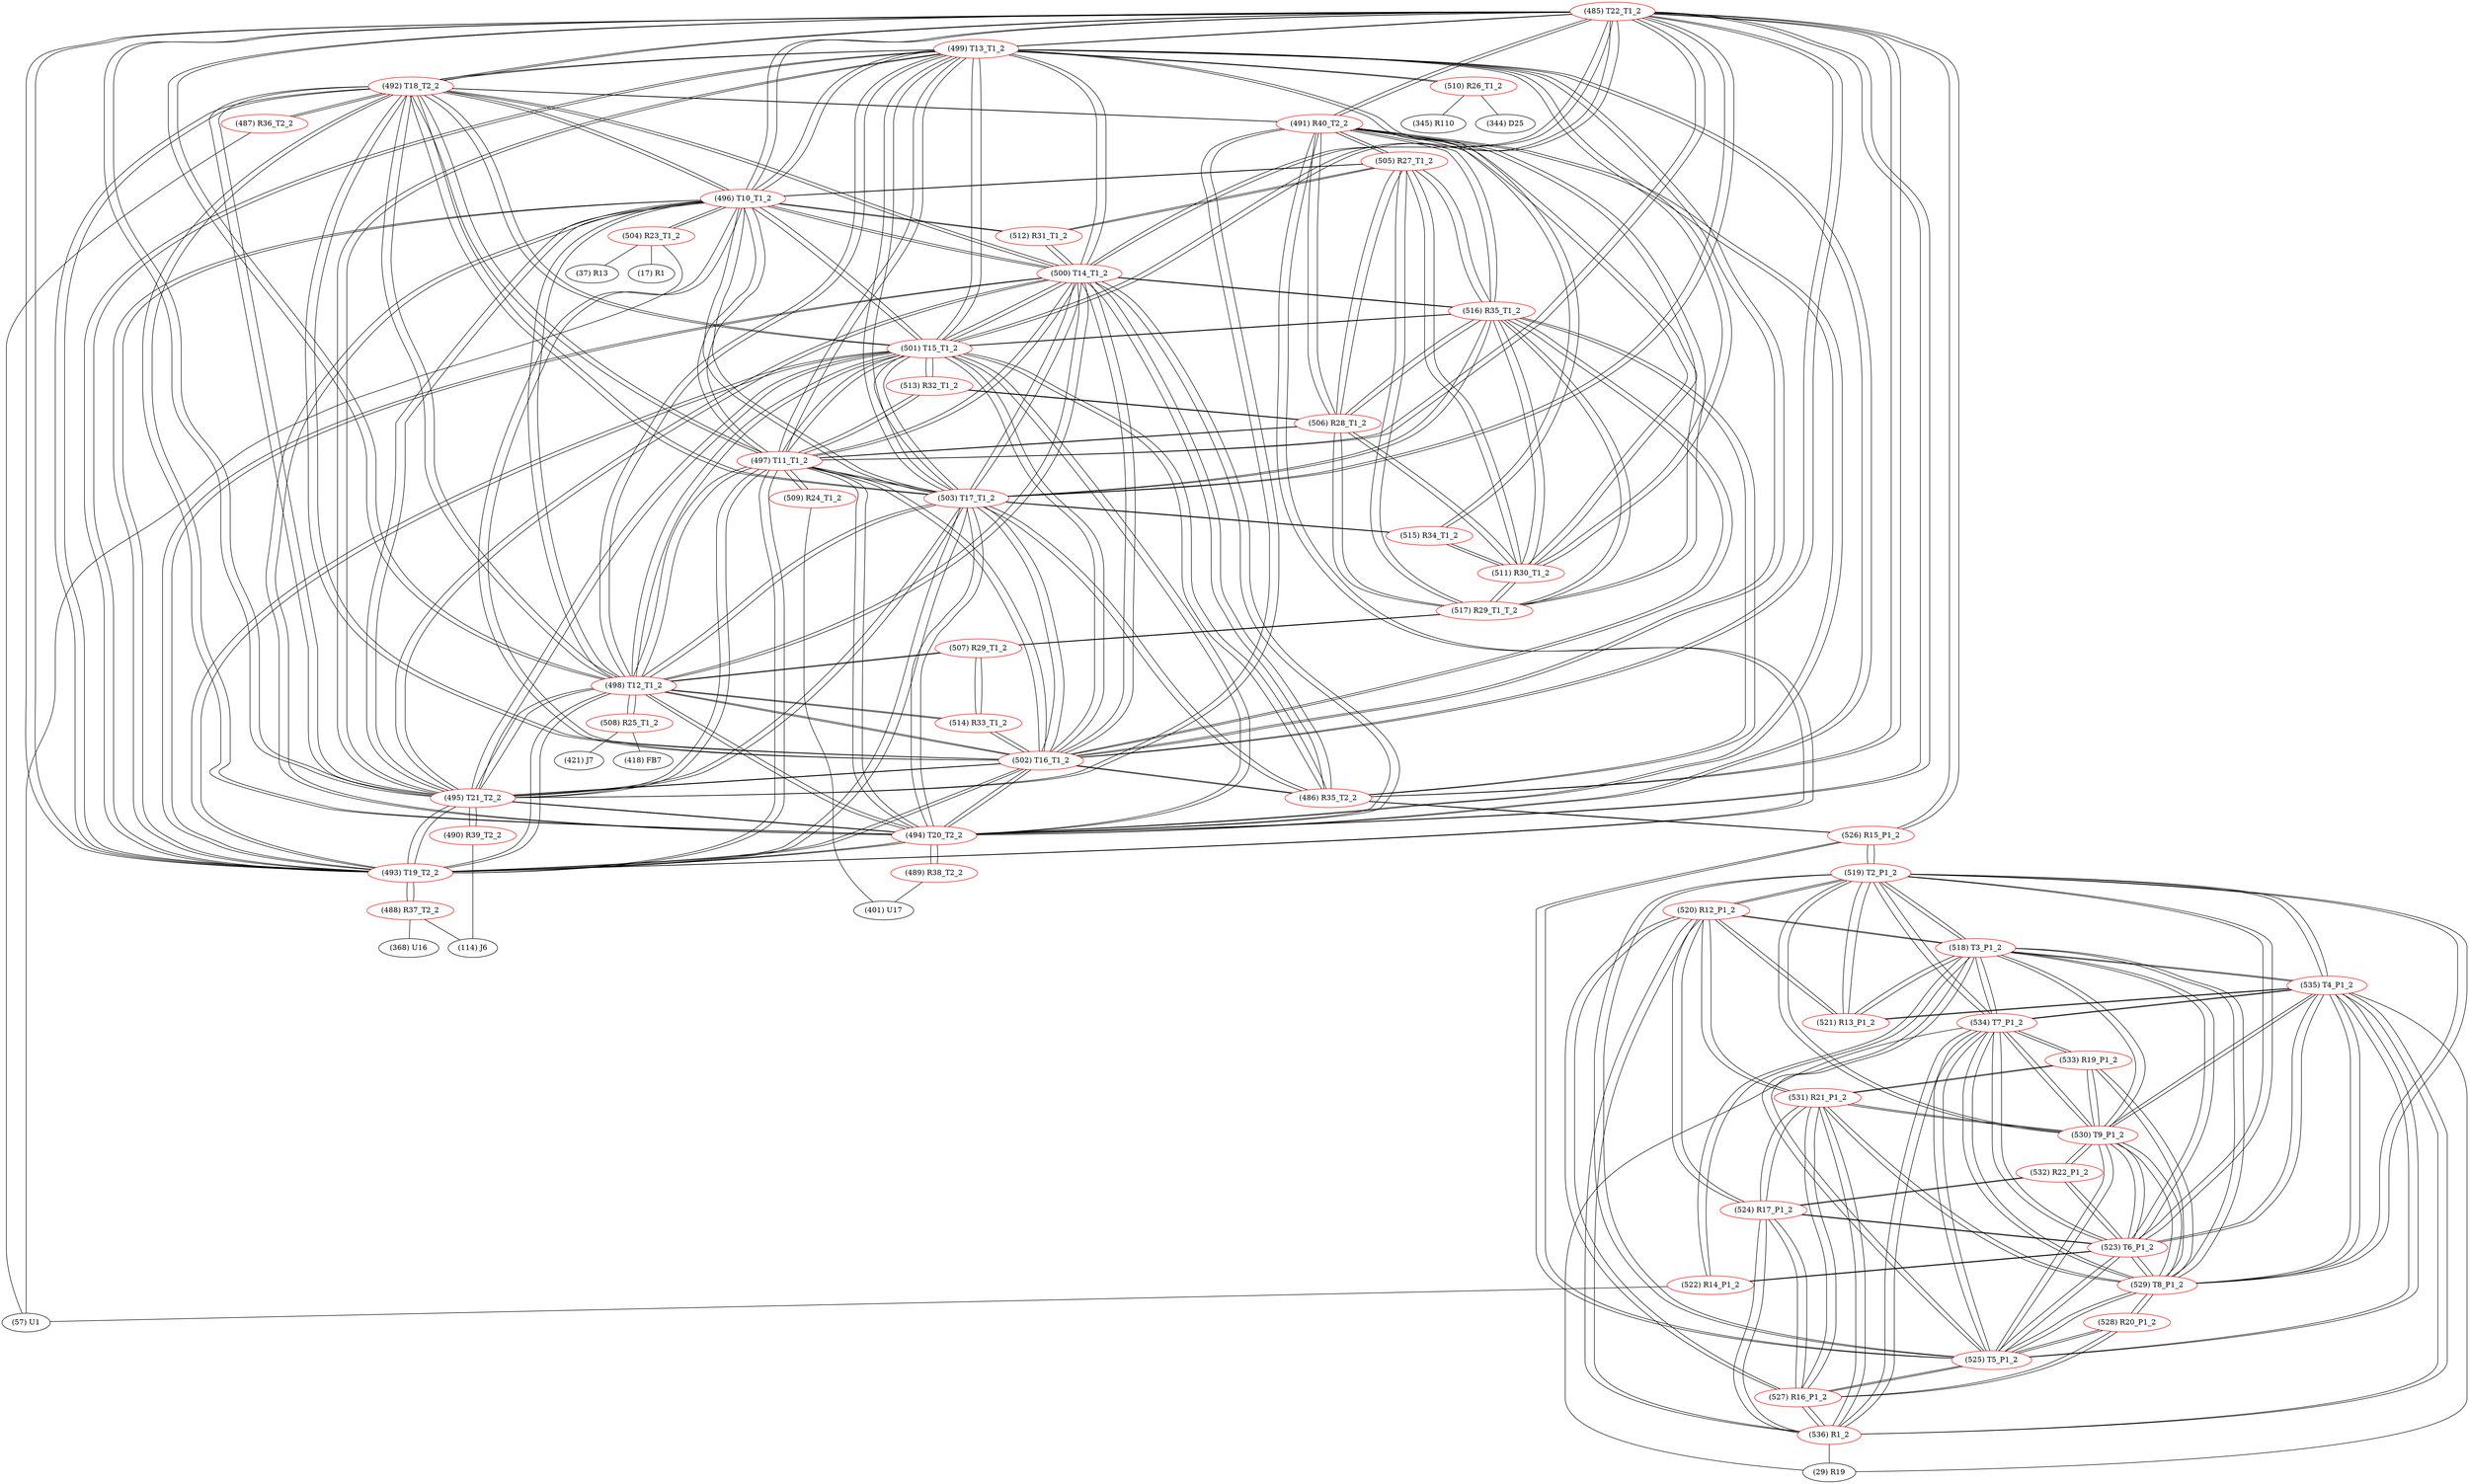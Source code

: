 graph {
	485 [label="(485) T22_T1_2" color=red]
	499 [label="(499) T13_T1_2"]
	492 [label="(492) T18_T2_2"]
	493 [label="(493) T19_T2_2"]
	498 [label="(498) T12_T1_2"]
	501 [label="(501) T15_T1_2"]
	500 [label="(500) T14_T1_2"]
	494 [label="(494) T20_T2_2"]
	495 [label="(495) T21_T2_2"]
	497 [label="(497) T11_T1_2"]
	496 [label="(496) T10_T1_2"]
	502 [label="(502) T16_T1_2"]
	503 [label="(503) T17_T1_2"]
	491 [label="(491) R40_T2_2"]
	526 [label="(526) R15_P1_2"]
	486 [label="(486) R35_T2_2"]
	486 [label="(486) R35_T2_2" color=red]
	501 [label="(501) T15_T1_2"]
	502 [label="(502) T16_T1_2"]
	500 [label="(500) T14_T1_2"]
	503 [label="(503) T17_T1_2"]
	516 [label="(516) R35_T1_2"]
	526 [label="(526) R15_P1_2"]
	485 [label="(485) T22_T1_2"]
	487 [label="(487) R36_T2_2" color=red]
	57 [label="(57) U1"]
	492 [label="(492) T18_T2_2"]
	488 [label="(488) R37_T2_2" color=red]
	114 [label="(114) J6"]
	368 [label="(368) U16"]
	493 [label="(493) T19_T2_2"]
	489 [label="(489) R38_T2_2" color=red]
	401 [label="(401) U17"]
	494 [label="(494) T20_T2_2"]
	490 [label="(490) R39_T2_2" color=red]
	114 [label="(114) J6"]
	495 [label="(495) T21_T2_2"]
	491 [label="(491) R40_T2_2" color=red]
	493 [label="(493) T19_T2_2"]
	494 [label="(494) T20_T2_2"]
	495 [label="(495) T21_T2_2"]
	485 [label="(485) T22_T1_2"]
	492 [label="(492) T18_T2_2"]
	517 [label="(517) R29_T1_T_2"]
	506 [label="(506) R28_T1_2"]
	511 [label="(511) R30_T1_2"]
	505 [label="(505) R27_T1_2"]
	516 [label="(516) R35_T1_2"]
	492 [label="(492) T18_T2_2" color=red]
	499 [label="(499) T13_T1_2"]
	493 [label="(493) T19_T2_2"]
	498 [label="(498) T12_T1_2"]
	501 [label="(501) T15_T1_2"]
	500 [label="(500) T14_T1_2"]
	494 [label="(494) T20_T2_2"]
	495 [label="(495) T21_T2_2"]
	497 [label="(497) T11_T1_2"]
	496 [label="(496) T10_T1_2"]
	485 [label="(485) T22_T1_2"]
	502 [label="(502) T16_T1_2"]
	503 [label="(503) T17_T1_2"]
	491 [label="(491) R40_T2_2"]
	487 [label="(487) R36_T2_2"]
	493 [label="(493) T19_T2_2" color=red]
	499 [label="(499) T13_T1_2"]
	492 [label="(492) T18_T2_2"]
	498 [label="(498) T12_T1_2"]
	501 [label="(501) T15_T1_2"]
	500 [label="(500) T14_T1_2"]
	494 [label="(494) T20_T2_2"]
	495 [label="(495) T21_T2_2"]
	497 [label="(497) T11_T1_2"]
	496 [label="(496) T10_T1_2"]
	485 [label="(485) T22_T1_2"]
	502 [label="(502) T16_T1_2"]
	503 [label="(503) T17_T1_2"]
	491 [label="(491) R40_T2_2"]
	488 [label="(488) R37_T2_2"]
	494 [label="(494) T20_T2_2" color=red]
	499 [label="(499) T13_T1_2"]
	492 [label="(492) T18_T2_2"]
	493 [label="(493) T19_T2_2"]
	498 [label="(498) T12_T1_2"]
	501 [label="(501) T15_T1_2"]
	500 [label="(500) T14_T1_2"]
	495 [label="(495) T21_T2_2"]
	497 [label="(497) T11_T1_2"]
	496 [label="(496) T10_T1_2"]
	485 [label="(485) T22_T1_2"]
	502 [label="(502) T16_T1_2"]
	503 [label="(503) T17_T1_2"]
	491 [label="(491) R40_T2_2"]
	489 [label="(489) R38_T2_2"]
	495 [label="(495) T21_T2_2" color=red]
	499 [label="(499) T13_T1_2"]
	492 [label="(492) T18_T2_2"]
	493 [label="(493) T19_T2_2"]
	498 [label="(498) T12_T1_2"]
	501 [label="(501) T15_T1_2"]
	500 [label="(500) T14_T1_2"]
	494 [label="(494) T20_T2_2"]
	497 [label="(497) T11_T1_2"]
	496 [label="(496) T10_T1_2"]
	485 [label="(485) T22_T1_2"]
	502 [label="(502) T16_T1_2"]
	503 [label="(503) T17_T1_2"]
	491 [label="(491) R40_T2_2"]
	490 [label="(490) R39_T2_2"]
	496 [label="(496) T10_T1_2" color=red]
	499 [label="(499) T13_T1_2"]
	492 [label="(492) T18_T2_2"]
	493 [label="(493) T19_T2_2"]
	498 [label="(498) T12_T1_2"]
	501 [label="(501) T15_T1_2"]
	500 [label="(500) T14_T1_2"]
	494 [label="(494) T20_T2_2"]
	495 [label="(495) T21_T2_2"]
	497 [label="(497) T11_T1_2"]
	485 [label="(485) T22_T1_2"]
	502 [label="(502) T16_T1_2"]
	503 [label="(503) T17_T1_2"]
	504 [label="(504) R23_T1_2"]
	505 [label="(505) R27_T1_2"]
	512 [label="(512) R31_T1_2"]
	497 [label="(497) T11_T1_2" color=red]
	499 [label="(499) T13_T1_2"]
	492 [label="(492) T18_T2_2"]
	493 [label="(493) T19_T2_2"]
	498 [label="(498) T12_T1_2"]
	501 [label="(501) T15_T1_2"]
	500 [label="(500) T14_T1_2"]
	494 [label="(494) T20_T2_2"]
	495 [label="(495) T21_T2_2"]
	496 [label="(496) T10_T1_2"]
	485 [label="(485) T22_T1_2"]
	502 [label="(502) T16_T1_2"]
	503 [label="(503) T17_T1_2"]
	509 [label="(509) R24_T1_2"]
	513 [label="(513) R32_T1_2"]
	506 [label="(506) R28_T1_2"]
	498 [label="(498) T12_T1_2" color=red]
	499 [label="(499) T13_T1_2"]
	492 [label="(492) T18_T2_2"]
	493 [label="(493) T19_T2_2"]
	501 [label="(501) T15_T1_2"]
	500 [label="(500) T14_T1_2"]
	494 [label="(494) T20_T2_2"]
	495 [label="(495) T21_T2_2"]
	497 [label="(497) T11_T1_2"]
	496 [label="(496) T10_T1_2"]
	485 [label="(485) T22_T1_2"]
	502 [label="(502) T16_T1_2"]
	503 [label="(503) T17_T1_2"]
	514 [label="(514) R33_T1_2"]
	507 [label="(507) R29_T1_2"]
	508 [label="(508) R25_T1_2"]
	499 [label="(499) T13_T1_2" color=red]
	492 [label="(492) T18_T2_2"]
	493 [label="(493) T19_T2_2"]
	498 [label="(498) T12_T1_2"]
	501 [label="(501) T15_T1_2"]
	500 [label="(500) T14_T1_2"]
	494 [label="(494) T20_T2_2"]
	495 [label="(495) T21_T2_2"]
	497 [label="(497) T11_T1_2"]
	496 [label="(496) T10_T1_2"]
	485 [label="(485) T22_T1_2"]
	502 [label="(502) T16_T1_2"]
	503 [label="(503) T17_T1_2"]
	511 [label="(511) R30_T1_2"]
	515 [label="(515) R34_T1_2"]
	510 [label="(510) R26_T1_2"]
	500 [label="(500) T14_T1_2" color=red]
	499 [label="(499) T13_T1_2"]
	492 [label="(492) T18_T2_2"]
	493 [label="(493) T19_T2_2"]
	498 [label="(498) T12_T1_2"]
	501 [label="(501) T15_T1_2"]
	494 [label="(494) T20_T2_2"]
	495 [label="(495) T21_T2_2"]
	497 [label="(497) T11_T1_2"]
	496 [label="(496) T10_T1_2"]
	485 [label="(485) T22_T1_2"]
	502 [label="(502) T16_T1_2"]
	503 [label="(503) T17_T1_2"]
	486 [label="(486) R35_T2_2"]
	516 [label="(516) R35_T1_2"]
	512 [label="(512) R31_T1_2"]
	501 [label="(501) T15_T1_2" color=red]
	499 [label="(499) T13_T1_2"]
	492 [label="(492) T18_T2_2"]
	493 [label="(493) T19_T2_2"]
	498 [label="(498) T12_T1_2"]
	500 [label="(500) T14_T1_2"]
	494 [label="(494) T20_T2_2"]
	495 [label="(495) T21_T2_2"]
	497 [label="(497) T11_T1_2"]
	496 [label="(496) T10_T1_2"]
	485 [label="(485) T22_T1_2"]
	502 [label="(502) T16_T1_2"]
	503 [label="(503) T17_T1_2"]
	486 [label="(486) R35_T2_2"]
	516 [label="(516) R35_T1_2"]
	513 [label="(513) R32_T1_2"]
	502 [label="(502) T16_T1_2" color=red]
	499 [label="(499) T13_T1_2"]
	492 [label="(492) T18_T2_2"]
	493 [label="(493) T19_T2_2"]
	498 [label="(498) T12_T1_2"]
	501 [label="(501) T15_T1_2"]
	500 [label="(500) T14_T1_2"]
	494 [label="(494) T20_T2_2"]
	495 [label="(495) T21_T2_2"]
	497 [label="(497) T11_T1_2"]
	496 [label="(496) T10_T1_2"]
	485 [label="(485) T22_T1_2"]
	503 [label="(503) T17_T1_2"]
	486 [label="(486) R35_T2_2"]
	516 [label="(516) R35_T1_2"]
	514 [label="(514) R33_T1_2"]
	503 [label="(503) T17_T1_2" color=red]
	499 [label="(499) T13_T1_2"]
	492 [label="(492) T18_T2_2"]
	493 [label="(493) T19_T2_2"]
	498 [label="(498) T12_T1_2"]
	501 [label="(501) T15_T1_2"]
	500 [label="(500) T14_T1_2"]
	494 [label="(494) T20_T2_2"]
	495 [label="(495) T21_T2_2"]
	497 [label="(497) T11_T1_2"]
	496 [label="(496) T10_T1_2"]
	485 [label="(485) T22_T1_2"]
	502 [label="(502) T16_T1_2"]
	486 [label="(486) R35_T2_2"]
	516 [label="(516) R35_T1_2"]
	515 [label="(515) R34_T1_2"]
	504 [label="(504) R23_T1_2" color=red]
	57 [label="(57) U1"]
	37 [label="(37) R13"]
	17 [label="(17) R1"]
	496 [label="(496) T10_T1_2"]
	505 [label="(505) R27_T1_2" color=red]
	491 [label="(491) R40_T2_2"]
	517 [label="(517) R29_T1_T_2"]
	506 [label="(506) R28_T1_2"]
	511 [label="(511) R30_T1_2"]
	516 [label="(516) R35_T1_2"]
	496 [label="(496) T10_T1_2"]
	512 [label="(512) R31_T1_2"]
	506 [label="(506) R28_T1_2" color=red]
	491 [label="(491) R40_T2_2"]
	517 [label="(517) R29_T1_T_2"]
	511 [label="(511) R30_T1_2"]
	505 [label="(505) R27_T1_2"]
	516 [label="(516) R35_T1_2"]
	513 [label="(513) R32_T1_2"]
	497 [label="(497) T11_T1_2"]
	507 [label="(507) R29_T1_2" color=red]
	514 [label="(514) R33_T1_2"]
	498 [label="(498) T12_T1_2"]
	517 [label="(517) R29_T1_T_2"]
	508 [label="(508) R25_T1_2" color=red]
	421 [label="(421) J7"]
	418 [label="(418) FB7"]
	498 [label="(498) T12_T1_2"]
	509 [label="(509) R24_T1_2" color=red]
	401 [label="(401) U17"]
	497 [label="(497) T11_T1_2"]
	510 [label="(510) R26_T1_2" color=red]
	344 [label="(344) D25"]
	345 [label="(345) R110"]
	499 [label="(499) T13_T1_2"]
	511 [label="(511) R30_T1_2" color=red]
	491 [label="(491) R40_T2_2"]
	517 [label="(517) R29_T1_T_2"]
	506 [label="(506) R28_T1_2"]
	505 [label="(505) R27_T1_2"]
	516 [label="(516) R35_T1_2"]
	515 [label="(515) R34_T1_2"]
	499 [label="(499) T13_T1_2"]
	512 [label="(512) R31_T1_2" color=red]
	505 [label="(505) R27_T1_2"]
	496 [label="(496) T10_T1_2"]
	500 [label="(500) T14_T1_2"]
	513 [label="(513) R32_T1_2" color=red]
	501 [label="(501) T15_T1_2"]
	497 [label="(497) T11_T1_2"]
	506 [label="(506) R28_T1_2"]
	514 [label="(514) R33_T1_2" color=red]
	502 [label="(502) T16_T1_2"]
	498 [label="(498) T12_T1_2"]
	507 [label="(507) R29_T1_2"]
	515 [label="(515) R34_T1_2" color=red]
	503 [label="(503) T17_T1_2"]
	511 [label="(511) R30_T1_2"]
	499 [label="(499) T13_T1_2"]
	516 [label="(516) R35_T1_2" color=red]
	501 [label="(501) T15_T1_2"]
	502 [label="(502) T16_T1_2"]
	500 [label="(500) T14_T1_2"]
	503 [label="(503) T17_T1_2"]
	486 [label="(486) R35_T2_2"]
	491 [label="(491) R40_T2_2"]
	517 [label="(517) R29_T1_T_2"]
	506 [label="(506) R28_T1_2"]
	511 [label="(511) R30_T1_2"]
	505 [label="(505) R27_T1_2"]
	517 [label="(517) R29_T1_T_2" color=red]
	491 [label="(491) R40_T2_2"]
	506 [label="(506) R28_T1_2"]
	511 [label="(511) R30_T1_2"]
	505 [label="(505) R27_T1_2"]
	516 [label="(516) R35_T1_2"]
	507 [label="(507) R29_T1_2"]
	518 [label="(518) T3_P1_2" color=red]
	535 [label="(535) T4_P1_2"]
	534 [label="(534) T7_P1_2"]
	525 [label="(525) T5_P1_2"]
	530 [label="(530) T9_P1_2"]
	529 [label="(529) T8_P1_2"]
	523 [label="(523) T6_P1_2"]
	519 [label="(519) T2_P1_2"]
	522 [label="(522) R14_P1_2"]
	521 [label="(521) R13_P1_2"]
	520 [label="(520) R12_P1_2"]
	519 [label="(519) T2_P1_2" color=red]
	518 [label="(518) T3_P1_2"]
	535 [label="(535) T4_P1_2"]
	534 [label="(534) T7_P1_2"]
	525 [label="(525) T5_P1_2"]
	530 [label="(530) T9_P1_2"]
	529 [label="(529) T8_P1_2"]
	523 [label="(523) T6_P1_2"]
	521 [label="(521) R13_P1_2"]
	520 [label="(520) R12_P1_2"]
	526 [label="(526) R15_P1_2"]
	520 [label="(520) R12_P1_2" color=red]
	531 [label="(531) R21_P1_2"]
	527 [label="(527) R16_P1_2"]
	524 [label="(524) R17_P1_2"]
	536 [label="(536) R1_2"]
	521 [label="(521) R13_P1_2"]
	518 [label="(518) T3_P1_2"]
	519 [label="(519) T2_P1_2"]
	521 [label="(521) R13_P1_2" color=red]
	535 [label="(535) T4_P1_2"]
	518 [label="(518) T3_P1_2"]
	520 [label="(520) R12_P1_2"]
	519 [label="(519) T2_P1_2"]
	522 [label="(522) R14_P1_2" color=red]
	57 [label="(57) U1"]
	518 [label="(518) T3_P1_2"]
	523 [label="(523) T6_P1_2"]
	523 [label="(523) T6_P1_2" color=red]
	518 [label="(518) T3_P1_2"]
	535 [label="(535) T4_P1_2"]
	534 [label="(534) T7_P1_2"]
	525 [label="(525) T5_P1_2"]
	530 [label="(530) T9_P1_2"]
	529 [label="(529) T8_P1_2"]
	519 [label="(519) T2_P1_2"]
	522 [label="(522) R14_P1_2"]
	532 [label="(532) R22_P1_2"]
	524 [label="(524) R17_P1_2"]
	524 [label="(524) R17_P1_2" color=red]
	531 [label="(531) R21_P1_2"]
	527 [label="(527) R16_P1_2"]
	520 [label="(520) R12_P1_2"]
	536 [label="(536) R1_2"]
	532 [label="(532) R22_P1_2"]
	523 [label="(523) T6_P1_2"]
	525 [label="(525) T5_P1_2" color=red]
	518 [label="(518) T3_P1_2"]
	535 [label="(535) T4_P1_2"]
	534 [label="(534) T7_P1_2"]
	530 [label="(530) T9_P1_2"]
	529 [label="(529) T8_P1_2"]
	523 [label="(523) T6_P1_2"]
	519 [label="(519) T2_P1_2"]
	526 [label="(526) R15_P1_2"]
	527 [label="(527) R16_P1_2"]
	528 [label="(528) R20_P1_2"]
	526 [label="(526) R15_P1_2" color=red]
	485 [label="(485) T22_T1_2"]
	486 [label="(486) R35_T2_2"]
	519 [label="(519) T2_P1_2"]
	525 [label="(525) T5_P1_2"]
	527 [label="(527) R16_P1_2" color=red]
	531 [label="(531) R21_P1_2"]
	520 [label="(520) R12_P1_2"]
	524 [label="(524) R17_P1_2"]
	536 [label="(536) R1_2"]
	525 [label="(525) T5_P1_2"]
	528 [label="(528) R20_P1_2"]
	528 [label="(528) R20_P1_2" color=red]
	529 [label="(529) T8_P1_2"]
	527 [label="(527) R16_P1_2"]
	525 [label="(525) T5_P1_2"]
	529 [label="(529) T8_P1_2" color=red]
	518 [label="(518) T3_P1_2"]
	535 [label="(535) T4_P1_2"]
	534 [label="(534) T7_P1_2"]
	525 [label="(525) T5_P1_2"]
	530 [label="(530) T9_P1_2"]
	523 [label="(523) T6_P1_2"]
	519 [label="(519) T2_P1_2"]
	531 [label="(531) R21_P1_2"]
	533 [label="(533) R19_P1_2"]
	528 [label="(528) R20_P1_2"]
	530 [label="(530) T9_P1_2" color=red]
	532 [label="(532) R22_P1_2"]
	518 [label="(518) T3_P1_2"]
	535 [label="(535) T4_P1_2"]
	534 [label="(534) T7_P1_2"]
	525 [label="(525) T5_P1_2"]
	529 [label="(529) T8_P1_2"]
	523 [label="(523) T6_P1_2"]
	519 [label="(519) T2_P1_2"]
	531 [label="(531) R21_P1_2"]
	533 [label="(533) R19_P1_2"]
	531 [label="(531) R21_P1_2" color=red]
	527 [label="(527) R16_P1_2"]
	520 [label="(520) R12_P1_2"]
	524 [label="(524) R17_P1_2"]
	536 [label="(536) R1_2"]
	530 [label="(530) T9_P1_2"]
	529 [label="(529) T8_P1_2"]
	533 [label="(533) R19_P1_2"]
	532 [label="(532) R22_P1_2" color=red]
	530 [label="(530) T9_P1_2"]
	523 [label="(523) T6_P1_2"]
	524 [label="(524) R17_P1_2"]
	533 [label="(533) R19_P1_2" color=red]
	530 [label="(530) T9_P1_2"]
	531 [label="(531) R21_P1_2"]
	529 [label="(529) T8_P1_2"]
	534 [label="(534) T7_P1_2"]
	534 [label="(534) T7_P1_2" color=red]
	518 [label="(518) T3_P1_2"]
	535 [label="(535) T4_P1_2"]
	525 [label="(525) T5_P1_2"]
	530 [label="(530) T9_P1_2"]
	529 [label="(529) T8_P1_2"]
	523 [label="(523) T6_P1_2"]
	519 [label="(519) T2_P1_2"]
	536 [label="(536) R1_2"]
	29 [label="(29) R19"]
	533 [label="(533) R19_P1_2"]
	535 [label="(535) T4_P1_2" color=red]
	518 [label="(518) T3_P1_2"]
	534 [label="(534) T7_P1_2"]
	525 [label="(525) T5_P1_2"]
	530 [label="(530) T9_P1_2"]
	529 [label="(529) T8_P1_2"]
	523 [label="(523) T6_P1_2"]
	519 [label="(519) T2_P1_2"]
	521 [label="(521) R13_P1_2"]
	536 [label="(536) R1_2"]
	29 [label="(29) R19"]
	536 [label="(536) R1_2" color=red]
	535 [label="(535) T4_P1_2"]
	534 [label="(534) T7_P1_2"]
	29 [label="(29) R19"]
	531 [label="(531) R21_P1_2"]
	527 [label="(527) R16_P1_2"]
	520 [label="(520) R12_P1_2"]
	524 [label="(524) R17_P1_2"]
	485 -- 499
	485 -- 492
	485 -- 493
	485 -- 498
	485 -- 501
	485 -- 500
	485 -- 494
	485 -- 495
	485 -- 497
	485 -- 496
	485 -- 502
	485 -- 503
	485 -- 491
	485 -- 526
	485 -- 486
	486 -- 501
	486 -- 502
	486 -- 500
	486 -- 503
	486 -- 516
	486 -- 526
	486 -- 485
	487 -- 57
	487 -- 492
	488 -- 114
	488 -- 368
	488 -- 493
	489 -- 401
	489 -- 494
	490 -- 114
	490 -- 495
	491 -- 493
	491 -- 494
	491 -- 495
	491 -- 485
	491 -- 492
	491 -- 517
	491 -- 506
	491 -- 511
	491 -- 505
	491 -- 516
	492 -- 499
	492 -- 493
	492 -- 498
	492 -- 501
	492 -- 500
	492 -- 494
	492 -- 495
	492 -- 497
	492 -- 496
	492 -- 485
	492 -- 502
	492 -- 503
	492 -- 491
	492 -- 487
	493 -- 499
	493 -- 492
	493 -- 498
	493 -- 501
	493 -- 500
	493 -- 494
	493 -- 495
	493 -- 497
	493 -- 496
	493 -- 485
	493 -- 502
	493 -- 503
	493 -- 491
	493 -- 488
	494 -- 499
	494 -- 492
	494 -- 493
	494 -- 498
	494 -- 501
	494 -- 500
	494 -- 495
	494 -- 497
	494 -- 496
	494 -- 485
	494 -- 502
	494 -- 503
	494 -- 491
	494 -- 489
	495 -- 499
	495 -- 492
	495 -- 493
	495 -- 498
	495 -- 501
	495 -- 500
	495 -- 494
	495 -- 497
	495 -- 496
	495 -- 485
	495 -- 502
	495 -- 503
	495 -- 491
	495 -- 490
	496 -- 499
	496 -- 492
	496 -- 493
	496 -- 498
	496 -- 501
	496 -- 500
	496 -- 494
	496 -- 495
	496 -- 497
	496 -- 485
	496 -- 502
	496 -- 503
	496 -- 504
	496 -- 505
	496 -- 512
	497 -- 499
	497 -- 492
	497 -- 493
	497 -- 498
	497 -- 501
	497 -- 500
	497 -- 494
	497 -- 495
	497 -- 496
	497 -- 485
	497 -- 502
	497 -- 503
	497 -- 509
	497 -- 513
	497 -- 506
	498 -- 499
	498 -- 492
	498 -- 493
	498 -- 501
	498 -- 500
	498 -- 494
	498 -- 495
	498 -- 497
	498 -- 496
	498 -- 485
	498 -- 502
	498 -- 503
	498 -- 514
	498 -- 507
	498 -- 508
	499 -- 492
	499 -- 493
	499 -- 498
	499 -- 501
	499 -- 500
	499 -- 494
	499 -- 495
	499 -- 497
	499 -- 496
	499 -- 485
	499 -- 502
	499 -- 503
	499 -- 511
	499 -- 515
	499 -- 510
	500 -- 499
	500 -- 492
	500 -- 493
	500 -- 498
	500 -- 501
	500 -- 494
	500 -- 495
	500 -- 497
	500 -- 496
	500 -- 485
	500 -- 502
	500 -- 503
	500 -- 486
	500 -- 516
	500 -- 512
	501 -- 499
	501 -- 492
	501 -- 493
	501 -- 498
	501 -- 500
	501 -- 494
	501 -- 495
	501 -- 497
	501 -- 496
	501 -- 485
	501 -- 502
	501 -- 503
	501 -- 486
	501 -- 516
	501 -- 513
	502 -- 499
	502 -- 492
	502 -- 493
	502 -- 498
	502 -- 501
	502 -- 500
	502 -- 494
	502 -- 495
	502 -- 497
	502 -- 496
	502 -- 485
	502 -- 503
	502 -- 486
	502 -- 516
	502 -- 514
	503 -- 499
	503 -- 492
	503 -- 493
	503 -- 498
	503 -- 501
	503 -- 500
	503 -- 494
	503 -- 495
	503 -- 497
	503 -- 496
	503 -- 485
	503 -- 502
	503 -- 486
	503 -- 516
	503 -- 515
	504 -- 57
	504 -- 37
	504 -- 17
	504 -- 496
	505 -- 491
	505 -- 517
	505 -- 506
	505 -- 511
	505 -- 516
	505 -- 496
	505 -- 512
	506 -- 491
	506 -- 517
	506 -- 511
	506 -- 505
	506 -- 516
	506 -- 513
	506 -- 497
	507 -- 514
	507 -- 498
	507 -- 517
	508 -- 421
	508 -- 418
	508 -- 498
	509 -- 401
	509 -- 497
	510 -- 344
	510 -- 345
	510 -- 499
	511 -- 491
	511 -- 517
	511 -- 506
	511 -- 505
	511 -- 516
	511 -- 515
	511 -- 499
	512 -- 505
	512 -- 496
	512 -- 500
	513 -- 501
	513 -- 497
	513 -- 506
	514 -- 502
	514 -- 498
	514 -- 507
	515 -- 503
	515 -- 511
	515 -- 499
	516 -- 501
	516 -- 502
	516 -- 500
	516 -- 503
	516 -- 486
	516 -- 491
	516 -- 517
	516 -- 506
	516 -- 511
	516 -- 505
	517 -- 491
	517 -- 506
	517 -- 511
	517 -- 505
	517 -- 516
	517 -- 507
	518 -- 535
	518 -- 534
	518 -- 525
	518 -- 530
	518 -- 529
	518 -- 523
	518 -- 519
	518 -- 522
	518 -- 521
	518 -- 520
	519 -- 518
	519 -- 535
	519 -- 534
	519 -- 525
	519 -- 530
	519 -- 529
	519 -- 523
	519 -- 521
	519 -- 520
	519 -- 526
	520 -- 531
	520 -- 527
	520 -- 524
	520 -- 536
	520 -- 521
	520 -- 518
	520 -- 519
	521 -- 535
	521 -- 518
	521 -- 520
	521 -- 519
	522 -- 57
	522 -- 518
	522 -- 523
	523 -- 518
	523 -- 535
	523 -- 534
	523 -- 525
	523 -- 530
	523 -- 529
	523 -- 519
	523 -- 522
	523 -- 532
	523 -- 524
	524 -- 531
	524 -- 527
	524 -- 520
	524 -- 536
	524 -- 532
	524 -- 523
	525 -- 518
	525 -- 535
	525 -- 534
	525 -- 530
	525 -- 529
	525 -- 523
	525 -- 519
	525 -- 526
	525 -- 527
	525 -- 528
	526 -- 485
	526 -- 486
	526 -- 519
	526 -- 525
	527 -- 531
	527 -- 520
	527 -- 524
	527 -- 536
	527 -- 525
	527 -- 528
	528 -- 529
	528 -- 527
	528 -- 525
	529 -- 518
	529 -- 535
	529 -- 534
	529 -- 525
	529 -- 530
	529 -- 523
	529 -- 519
	529 -- 531
	529 -- 533
	529 -- 528
	530 -- 532
	530 -- 518
	530 -- 535
	530 -- 534
	530 -- 525
	530 -- 529
	530 -- 523
	530 -- 519
	530 -- 531
	530 -- 533
	531 -- 527
	531 -- 520
	531 -- 524
	531 -- 536
	531 -- 530
	531 -- 529
	531 -- 533
	532 -- 530
	532 -- 523
	532 -- 524
	533 -- 530
	533 -- 531
	533 -- 529
	533 -- 534
	534 -- 518
	534 -- 535
	534 -- 525
	534 -- 530
	534 -- 529
	534 -- 523
	534 -- 519
	534 -- 536
	534 -- 29
	534 -- 533
	535 -- 518
	535 -- 534
	535 -- 525
	535 -- 530
	535 -- 529
	535 -- 523
	535 -- 519
	535 -- 521
	535 -- 536
	535 -- 29
	536 -- 535
	536 -- 534
	536 -- 29
	536 -- 531
	536 -- 527
	536 -- 520
	536 -- 524
}